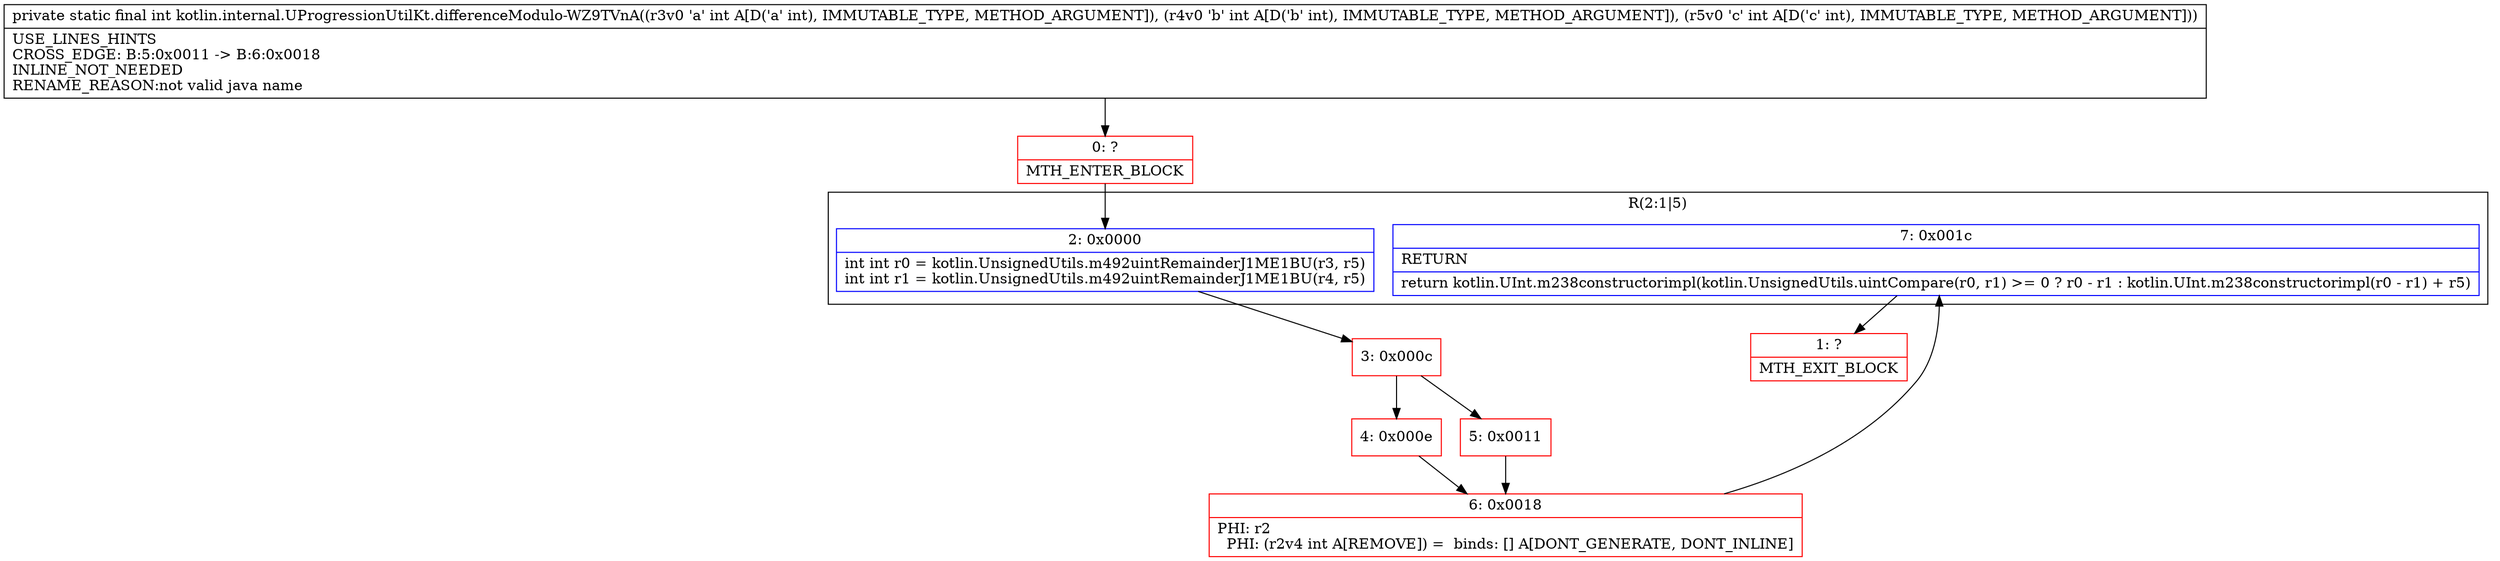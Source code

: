 digraph "CFG forkotlin.internal.UProgressionUtilKt.differenceModulo\-WZ9TVnA(III)I" {
subgraph cluster_Region_367821099 {
label = "R(2:1|5)";
node [shape=record,color=blue];
Node_2 [shape=record,label="{2\:\ 0x0000|int int r0 = kotlin.UnsignedUtils.m492uintRemainderJ1ME1BU(r3, r5)\lint int r1 = kotlin.UnsignedUtils.m492uintRemainderJ1ME1BU(r4, r5)\l}"];
Node_7 [shape=record,label="{7\:\ 0x001c|RETURN\l|return kotlin.UInt.m238constructorimpl(kotlin.UnsignedUtils.uintCompare(r0, r1) \>= 0 ? r0 \- r1 : kotlin.UInt.m238constructorimpl(r0 \- r1) + r5)\l}"];
}
Node_0 [shape=record,color=red,label="{0\:\ ?|MTH_ENTER_BLOCK\l}"];
Node_3 [shape=record,color=red,label="{3\:\ 0x000c}"];
Node_4 [shape=record,color=red,label="{4\:\ 0x000e}"];
Node_6 [shape=record,color=red,label="{6\:\ 0x0018|PHI: r2 \l  PHI: (r2v4 int A[REMOVE]) =  binds: [] A[DONT_GENERATE, DONT_INLINE]\l}"];
Node_1 [shape=record,color=red,label="{1\:\ ?|MTH_EXIT_BLOCK\l}"];
Node_5 [shape=record,color=red,label="{5\:\ 0x0011}"];
MethodNode[shape=record,label="{private static final int kotlin.internal.UProgressionUtilKt.differenceModulo\-WZ9TVnA((r3v0 'a' int A[D('a' int), IMMUTABLE_TYPE, METHOD_ARGUMENT]), (r4v0 'b' int A[D('b' int), IMMUTABLE_TYPE, METHOD_ARGUMENT]), (r5v0 'c' int A[D('c' int), IMMUTABLE_TYPE, METHOD_ARGUMENT]))  | USE_LINES_HINTS\lCROSS_EDGE: B:5:0x0011 \-\> B:6:0x0018\lINLINE_NOT_NEEDED\lRENAME_REASON:not valid java name\l}"];
MethodNode -> Node_0;Node_2 -> Node_3;
Node_7 -> Node_1;
Node_0 -> Node_2;
Node_3 -> Node_4;
Node_3 -> Node_5;
Node_4 -> Node_6;
Node_6 -> Node_7;
Node_5 -> Node_6;
}

